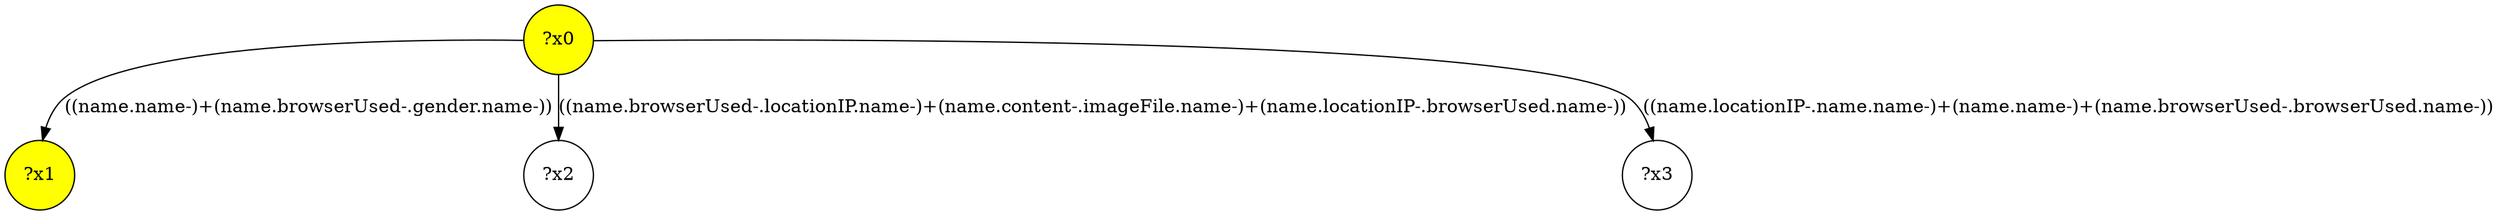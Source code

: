 digraph g {
	x0 [fillcolor="yellow", style="filled," shape=circle, label="?x0"];
	x1 [fillcolor="yellow", style="filled," shape=circle, label="?x1"];
	x0 -> x1 [label="((name.name-)+(name.browserUsed-.gender.name-))"];
	x2 [shape=circle, label="?x2"];
	x0 -> x2 [label="((name.browserUsed-.locationIP.name-)+(name.content-.imageFile.name-)+(name.locationIP-.browserUsed.name-))"];
	x3 [shape=circle, label="?x3"];
	x0 -> x3 [label="((name.locationIP-.name.name-)+(name.name-)+(name.browserUsed-.browserUsed.name-))"];
}
